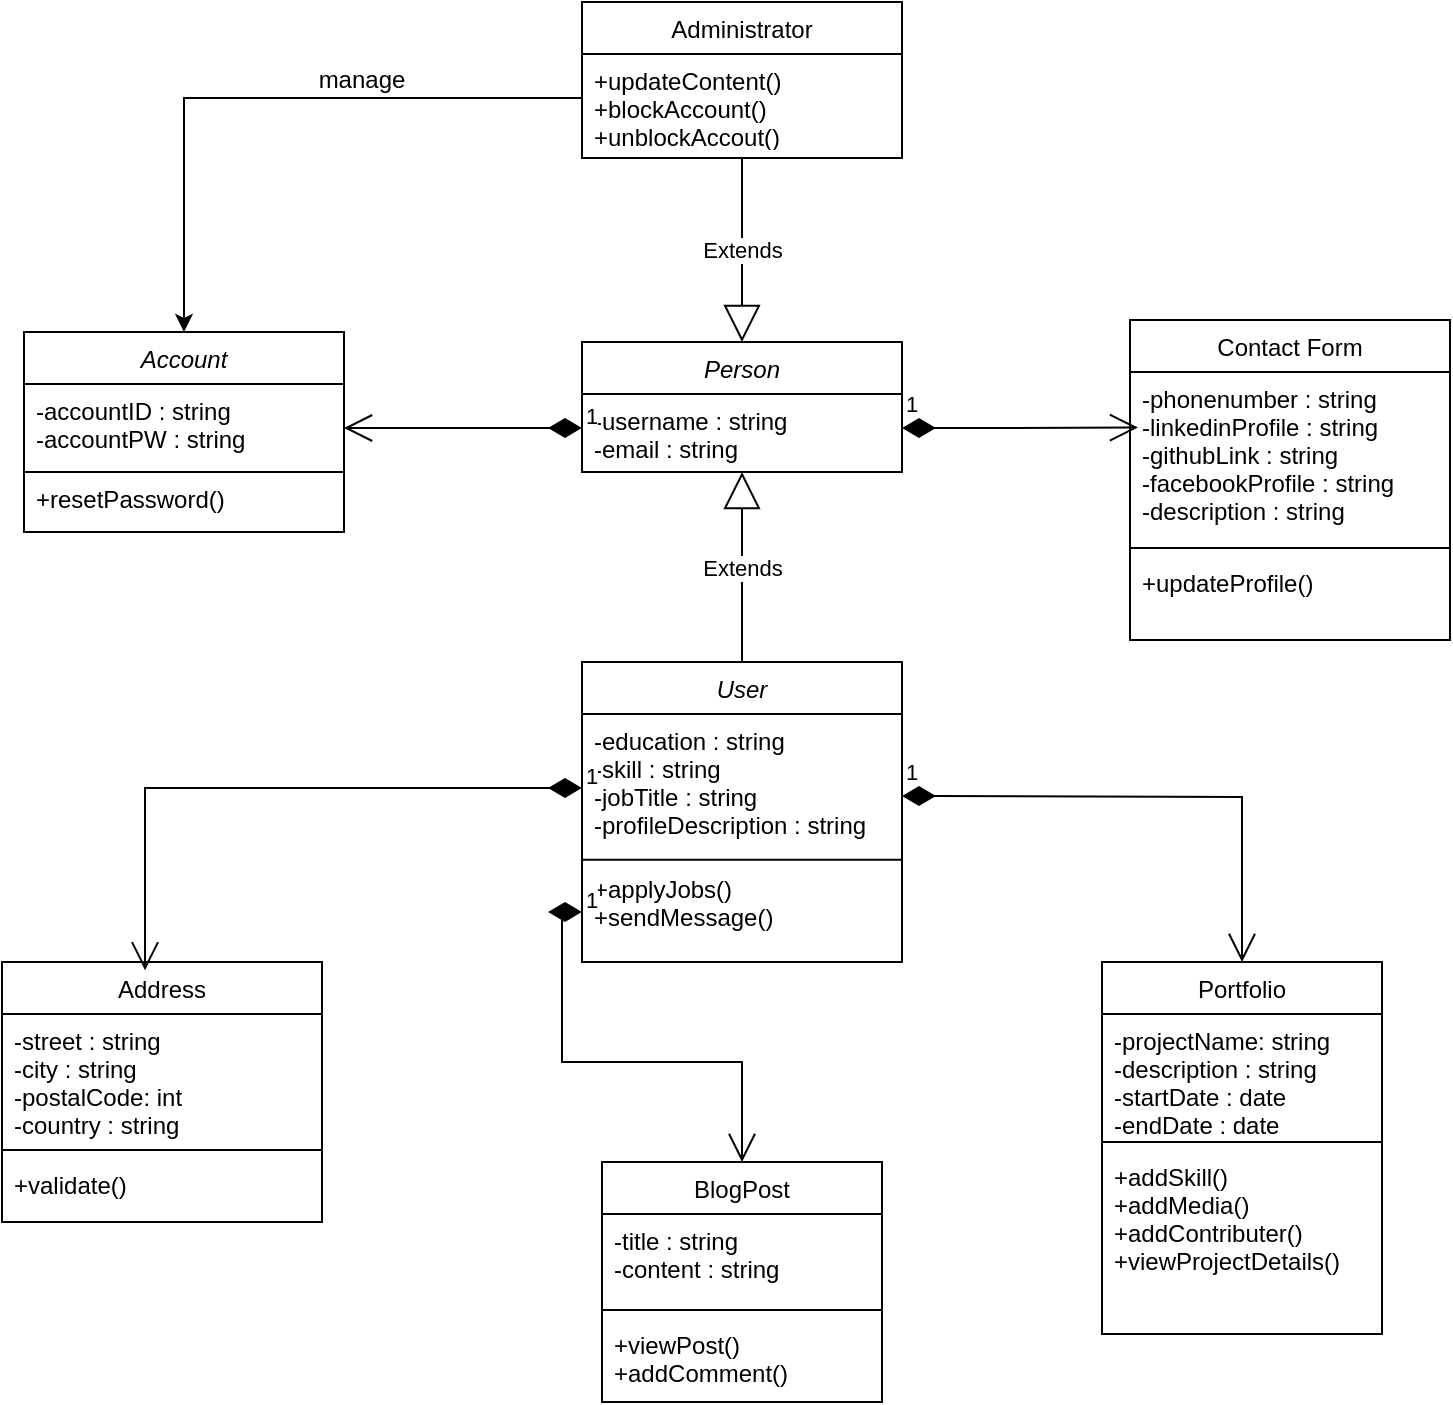 <mxfile version="25.0.1" pages="2">
  <diagram id="C5RBs43oDa-KdzZeNtuy" name="Page-1">
    <mxGraphModel dx="1036" dy="606" grid="0" gridSize="10" guides="1" tooltips="1" connect="1" arrows="1" fold="1" page="0" pageScale="1" pageWidth="827" pageHeight="1169" background="none" math="0" shadow="0">
      <root>
        <mxCell id="WIyWlLk6GJQsqaUBKTNV-0" />
        <mxCell id="WIyWlLk6GJQsqaUBKTNV-1" parent="WIyWlLk6GJQsqaUBKTNV-0" />
        <mxCell id="zkfFHV4jXpPFQw0GAbJ--0" value="User" style="swimlane;fontStyle=2;align=center;verticalAlign=top;childLayout=stackLayout;horizontal=1;startSize=26;horizontalStack=0;resizeParent=1;resizeLast=0;collapsible=1;marginBottom=0;rounded=0;shadow=0;strokeWidth=1;" parent="WIyWlLk6GJQsqaUBKTNV-1" vertex="1">
          <mxGeometry x="460" y="380" width="160" height="150" as="geometry">
            <mxRectangle x="230" y="140" width="160" height="26" as="alternateBounds" />
          </mxGeometry>
        </mxCell>
        <mxCell id="zkfFHV4jXpPFQw0GAbJ--1" value="-education : string&#xa;-skill : string&#xa;-jobTitle : string&#xa;-profileDescription : string" style="text;align=left;verticalAlign=top;spacingLeft=4;spacingRight=4;overflow=hidden;rotatable=0;points=[[0,0.5],[1,0.5]];portConstraint=eastwest;" parent="zkfFHV4jXpPFQw0GAbJ--0" vertex="1">
          <mxGeometry y="26" width="160" height="74" as="geometry" />
        </mxCell>
        <mxCell id="4mq96qLAouRppvZEoQJS-7" value="" style="endArrow=none;html=1;rounded=0;exitX=0;exitY=0.5;exitDx=0;exitDy=0;entryX=1;entryY=0.5;entryDx=0;entryDy=0;" parent="zkfFHV4jXpPFQw0GAbJ--0" edge="1">
          <mxGeometry width="50" height="50" relative="1" as="geometry">
            <mxPoint y="98.82" as="sourcePoint" />
            <mxPoint x="160" y="98.82" as="targetPoint" />
          </mxGeometry>
        </mxCell>
        <mxCell id="SDTT-cwuGJ13j7yiK-H0-23" value="+applyJobs()&#xa;+sendMessage()&#xa;" style="text;align=left;verticalAlign=top;spacingLeft=4;spacingRight=4;overflow=hidden;rotatable=0;points=[[0,0.5],[1,0.5]];portConstraint=eastwest;" parent="zkfFHV4jXpPFQw0GAbJ--0" vertex="1">
          <mxGeometry y="100" width="160" height="50" as="geometry" />
        </mxCell>
        <mxCell id="4mq96qLAouRppvZEoQJS-2" value="Person" style="swimlane;fontStyle=2;align=center;verticalAlign=top;childLayout=stackLayout;horizontal=1;startSize=26;horizontalStack=0;resizeParent=1;resizeLast=0;collapsible=1;marginBottom=0;rounded=0;shadow=0;strokeWidth=1;" parent="WIyWlLk6GJQsqaUBKTNV-1" vertex="1">
          <mxGeometry x="460" y="220" width="160" height="65" as="geometry">
            <mxRectangle x="230" y="140" width="160" height="26" as="alternateBounds" />
          </mxGeometry>
        </mxCell>
        <mxCell id="4mq96qLAouRppvZEoQJS-3" value="-username : string&#xa;-email : string&#xa;" style="text;align=left;verticalAlign=top;spacingLeft=4;spacingRight=4;overflow=hidden;rotatable=0;points=[[0,0.5],[1,0.5]];portConstraint=eastwest;" parent="4mq96qLAouRppvZEoQJS-2" vertex="1">
          <mxGeometry y="26" width="160" height="34" as="geometry" />
        </mxCell>
        <mxCell id="vuwLBKXrKecYCY9wpRp3-0" value="Extends" style="endArrow=block;endSize=16;endFill=0;html=1;rounded=0;exitX=0.5;exitY=0;exitDx=0;exitDy=0;entryX=0.5;entryY=1;entryDx=0;entryDy=0;" parent="WIyWlLk6GJQsqaUBKTNV-1" source="zkfFHV4jXpPFQw0GAbJ--0" target="4mq96qLAouRppvZEoQJS-2" edge="1">
          <mxGeometry width="160" relative="1" as="geometry">
            <mxPoint x="324" y="63" as="sourcePoint" />
            <mxPoint x="541" y="300" as="targetPoint" />
          </mxGeometry>
        </mxCell>
        <mxCell id="vuwLBKXrKecYCY9wpRp3-3" value="Account" style="swimlane;fontStyle=2;align=center;verticalAlign=top;childLayout=stackLayout;horizontal=1;startSize=26;horizontalStack=0;resizeParent=1;resizeLast=0;collapsible=1;marginBottom=0;rounded=0;shadow=0;strokeWidth=1;" parent="WIyWlLk6GJQsqaUBKTNV-1" vertex="1">
          <mxGeometry x="181" y="215" width="160" height="100" as="geometry">
            <mxRectangle x="230" y="140" width="160" height="26" as="alternateBounds" />
          </mxGeometry>
        </mxCell>
        <mxCell id="vuwLBKXrKecYCY9wpRp3-4" value="-accountID : string&#xa;-accountPW : string" style="text;align=left;verticalAlign=top;spacingLeft=4;spacingRight=4;overflow=hidden;rotatable=0;points=[[0,0.5],[1,0.5]];portConstraint=eastwest;" parent="vuwLBKXrKecYCY9wpRp3-3" vertex="1">
          <mxGeometry y="26" width="160" height="44" as="geometry" />
        </mxCell>
        <mxCell id="vuwLBKXrKecYCY9wpRp3-5" value="" style="endArrow=none;html=1;rounded=0;exitX=0;exitY=0.5;exitDx=0;exitDy=0;entryX=1;entryY=0.5;entryDx=0;entryDy=0;" parent="vuwLBKXrKecYCY9wpRp3-3" edge="1">
          <mxGeometry width="50" height="50" relative="1" as="geometry">
            <mxPoint y="70" as="sourcePoint" />
            <mxPoint x="160" y="70" as="targetPoint" />
          </mxGeometry>
        </mxCell>
        <mxCell id="vuwLBKXrKecYCY9wpRp3-6" value="+resetPassword() " style="text;align=left;verticalAlign=top;spacingLeft=4;spacingRight=4;overflow=hidden;rotatable=0;points=[[0,0.5],[1,0.5]];portConstraint=eastwest;" parent="vuwLBKXrKecYCY9wpRp3-3" vertex="1">
          <mxGeometry y="70" width="160" height="30" as="geometry" />
        </mxCell>
        <mxCell id="mRFCnYPHsSznjUlCkwwi-0" value="Administrator" style="swimlane;fontStyle=0;align=center;verticalAlign=top;childLayout=stackLayout;horizontal=1;startSize=26;horizontalStack=0;resizeParent=1;resizeLast=0;collapsible=1;marginBottom=0;rounded=0;shadow=0;strokeWidth=1;" parent="WIyWlLk6GJQsqaUBKTNV-1" vertex="1">
          <mxGeometry x="460" y="50" width="160" height="78" as="geometry">
            <mxRectangle x="550" y="140" width="160" height="26" as="alternateBounds" />
          </mxGeometry>
        </mxCell>
        <mxCell id="mRFCnYPHsSznjUlCkwwi-1" value="+updateContent()&#xa;+blockAccount()&#xa;+unblockAccout()" style="text;align=left;verticalAlign=top;spacingLeft=4;spacingRight=4;overflow=hidden;rotatable=0;points=[[0,0.5],[1,0.5]];portConstraint=eastwest;" parent="mRFCnYPHsSznjUlCkwwi-0" vertex="1">
          <mxGeometry y="26" width="160" height="44" as="geometry" />
        </mxCell>
        <mxCell id="mRFCnYPHsSznjUlCkwwi-4" value="Extends" style="endArrow=block;endSize=16;endFill=0;html=1;rounded=0;exitX=0.5;exitY=1;exitDx=0;exitDy=0;entryX=0.5;entryY=0;entryDx=0;entryDy=0;" parent="WIyWlLk6GJQsqaUBKTNV-1" source="mRFCnYPHsSznjUlCkwwi-0" target="4mq96qLAouRppvZEoQJS-2" edge="1">
          <mxGeometry width="160" relative="1" as="geometry">
            <mxPoint x="550" y="390" as="sourcePoint" />
            <mxPoint x="550" y="295" as="targetPoint" />
          </mxGeometry>
        </mxCell>
        <mxCell id="EbJC_J3uWiAxWD0UKPNf-5" style="edgeStyle=orthogonalEdgeStyle;rounded=0;orthogonalLoop=1;jettySize=auto;html=1;entryX=0.5;entryY=0;entryDx=0;entryDy=0;" parent="WIyWlLk6GJQsqaUBKTNV-1" source="mRFCnYPHsSznjUlCkwwi-1" target="vuwLBKXrKecYCY9wpRp3-3" edge="1">
          <mxGeometry relative="1" as="geometry" />
        </mxCell>
        <mxCell id="EbJC_J3uWiAxWD0UKPNf-6" value="manage" style="text;html=1;align=center;verticalAlign=middle;whiteSpace=wrap;rounded=0;" parent="WIyWlLk6GJQsqaUBKTNV-1" vertex="1">
          <mxGeometry x="320" y="74" width="60" height="30" as="geometry" />
        </mxCell>
        <mxCell id="oPwxv3QK8HQiGkhj7b2T-0" value="Contact Form" style="swimlane;fontStyle=0;align=center;verticalAlign=top;childLayout=stackLayout;horizontal=1;startSize=26;horizontalStack=0;resizeParent=1;resizeLast=0;collapsible=1;marginBottom=0;rounded=0;shadow=0;strokeWidth=1;" parent="WIyWlLk6GJQsqaUBKTNV-1" vertex="1">
          <mxGeometry x="734" y="209" width="160" height="160" as="geometry">
            <mxRectangle x="550" y="140" width="160" height="26" as="alternateBounds" />
          </mxGeometry>
        </mxCell>
        <mxCell id="oPwxv3QK8HQiGkhj7b2T-1" value="-phonenumber : string&#xa;-linkedinProfile : string&#xa;-githubLink : string&#xa;-facebookProfile : string&#xa;-description : string" style="text;align=left;verticalAlign=top;spacingLeft=4;spacingRight=4;overflow=hidden;rotatable=0;points=[[0,0.5],[1,0.5]];portConstraint=eastwest;" parent="oPwxv3QK8HQiGkhj7b2T-0" vertex="1">
          <mxGeometry y="26" width="160" height="84" as="geometry" />
        </mxCell>
        <mxCell id="oPwxv3QK8HQiGkhj7b2T-2" value="" style="line;html=1;strokeWidth=1;align=left;verticalAlign=middle;spacingTop=-1;spacingLeft=3;spacingRight=3;rotatable=0;labelPosition=right;points=[];portConstraint=eastwest;" parent="oPwxv3QK8HQiGkhj7b2T-0" vertex="1">
          <mxGeometry y="110" width="160" height="8" as="geometry" />
        </mxCell>
        <mxCell id="oPwxv3QK8HQiGkhj7b2T-3" value="+updateProfile()" style="text;align=left;verticalAlign=top;spacingLeft=4;spacingRight=4;overflow=hidden;rotatable=0;points=[[0,0.5],[1,0.5]];portConstraint=eastwest;" parent="oPwxv3QK8HQiGkhj7b2T-0" vertex="1">
          <mxGeometry y="118" width="160" height="32" as="geometry" />
        </mxCell>
        <mxCell id="bDZaish6Zr-YPujzSbt8-0" value="Portfolio" style="swimlane;fontStyle=0;align=center;verticalAlign=top;childLayout=stackLayout;horizontal=1;startSize=26;horizontalStack=0;resizeParent=1;resizeLast=0;collapsible=1;marginBottom=0;rounded=0;shadow=0;strokeWidth=1;" parent="WIyWlLk6GJQsqaUBKTNV-1" vertex="1">
          <mxGeometry x="720" y="530" width="140" height="186" as="geometry">
            <mxRectangle x="550" y="140" width="160" height="26" as="alternateBounds" />
          </mxGeometry>
        </mxCell>
        <mxCell id="bDZaish6Zr-YPujzSbt8-1" value="-projectName: string&#xa;-description : string&#xa;-startDate : date&#xa;-endDate : date" style="text;align=left;verticalAlign=top;spacingLeft=4;spacingRight=4;overflow=hidden;rotatable=0;points=[[0,0.5],[1,0.5]];portConstraint=eastwest;" parent="bDZaish6Zr-YPujzSbt8-0" vertex="1">
          <mxGeometry y="26" width="140" height="60" as="geometry" />
        </mxCell>
        <mxCell id="bDZaish6Zr-YPujzSbt8-2" value="" style="line;html=1;strokeWidth=1;align=left;verticalAlign=middle;spacingTop=-1;spacingLeft=3;spacingRight=3;rotatable=0;labelPosition=right;points=[];portConstraint=eastwest;" parent="bDZaish6Zr-YPujzSbt8-0" vertex="1">
          <mxGeometry y="86" width="140" height="8" as="geometry" />
        </mxCell>
        <mxCell id="bDZaish6Zr-YPujzSbt8-3" value="+addSkill()&#xa;+addMedia()&#xa;+addContributer()&#xa;+viewProjectDetails()" style="text;align=left;verticalAlign=top;spacingLeft=4;spacingRight=4;overflow=hidden;rotatable=0;points=[[0,0.5],[1,0.5]];portConstraint=eastwest;" parent="bDZaish6Zr-YPujzSbt8-0" vertex="1">
          <mxGeometry y="94" width="140" height="92" as="geometry" />
        </mxCell>
        <mxCell id="8HjFYXPQI-4cOFF_p40X-0" value="Address" style="swimlane;fontStyle=0;align=center;verticalAlign=top;childLayout=stackLayout;horizontal=1;startSize=26;horizontalStack=0;resizeParent=1;resizeLast=0;collapsible=1;marginBottom=0;rounded=0;shadow=0;strokeWidth=1;" parent="WIyWlLk6GJQsqaUBKTNV-1" vertex="1">
          <mxGeometry x="170" y="530" width="160" height="130" as="geometry">
            <mxRectangle x="550" y="140" width="160" height="26" as="alternateBounds" />
          </mxGeometry>
        </mxCell>
        <mxCell id="8HjFYXPQI-4cOFF_p40X-1" value="-street : string&#xa;-city : string&#xa;-postalCode: int&#xa;-country : string" style="text;align=left;verticalAlign=top;spacingLeft=4;spacingRight=4;overflow=hidden;rotatable=0;points=[[0,0.5],[1,0.5]];portConstraint=eastwest;" parent="8HjFYXPQI-4cOFF_p40X-0" vertex="1">
          <mxGeometry y="26" width="160" height="64" as="geometry" />
        </mxCell>
        <mxCell id="8HjFYXPQI-4cOFF_p40X-2" value="" style="line;html=1;strokeWidth=1;align=left;verticalAlign=middle;spacingTop=-1;spacingLeft=3;spacingRight=3;rotatable=0;labelPosition=right;points=[];portConstraint=eastwest;" parent="8HjFYXPQI-4cOFF_p40X-0" vertex="1">
          <mxGeometry y="90" width="160" height="8" as="geometry" />
        </mxCell>
        <mxCell id="8HjFYXPQI-4cOFF_p40X-3" value="+validate()&#xa;" style="text;align=left;verticalAlign=top;spacingLeft=4;spacingRight=4;overflow=hidden;rotatable=0;points=[[0,0.5],[1,0.5]];portConstraint=eastwest;" parent="8HjFYXPQI-4cOFF_p40X-0" vertex="1">
          <mxGeometry y="98" width="160" height="26" as="geometry" />
        </mxCell>
        <mxCell id="O3OpK0pgmWm1_dBhZ_x5-0" value="BlogPost" style="swimlane;fontStyle=0;align=center;verticalAlign=top;childLayout=stackLayout;horizontal=1;startSize=26;horizontalStack=0;resizeParent=1;resizeLast=0;collapsible=1;marginBottom=0;rounded=0;shadow=0;strokeWidth=1;" parent="WIyWlLk6GJQsqaUBKTNV-1" vertex="1">
          <mxGeometry x="470" y="630" width="140" height="120" as="geometry">
            <mxRectangle x="550" y="140" width="160" height="26" as="alternateBounds" />
          </mxGeometry>
        </mxCell>
        <mxCell id="O3OpK0pgmWm1_dBhZ_x5-1" value="-title : string&#xa;-content : string" style="text;align=left;verticalAlign=top;spacingLeft=4;spacingRight=4;overflow=hidden;rotatable=0;points=[[0,0.5],[1,0.5]];portConstraint=eastwest;" parent="O3OpK0pgmWm1_dBhZ_x5-0" vertex="1">
          <mxGeometry y="26" width="140" height="44" as="geometry" />
        </mxCell>
        <mxCell id="O3OpK0pgmWm1_dBhZ_x5-2" value="" style="line;html=1;strokeWidth=1;align=left;verticalAlign=middle;spacingTop=-1;spacingLeft=3;spacingRight=3;rotatable=0;labelPosition=right;points=[];portConstraint=eastwest;" parent="O3OpK0pgmWm1_dBhZ_x5-0" vertex="1">
          <mxGeometry y="70" width="140" height="8" as="geometry" />
        </mxCell>
        <mxCell id="O3OpK0pgmWm1_dBhZ_x5-3" value="+viewPost()&#xa;+addComment()" style="text;align=left;verticalAlign=top;spacingLeft=4;spacingRight=4;overflow=hidden;rotatable=0;points=[[0,0.5],[1,0.5]];portConstraint=eastwest;" parent="O3OpK0pgmWm1_dBhZ_x5-0" vertex="1">
          <mxGeometry y="78" width="140" height="32" as="geometry" />
        </mxCell>
        <mxCell id="dlH3efEc48Ea_rBQ0oqF-0" value="1" style="endArrow=open;html=1;endSize=12;startArrow=diamondThin;startSize=14;startFill=1;edgeStyle=orthogonalEdgeStyle;align=left;verticalAlign=bottom;rounded=0;exitX=0;exitY=0.5;exitDx=0;exitDy=0;entryX=1;entryY=0.5;entryDx=0;entryDy=0;" edge="1" parent="WIyWlLk6GJQsqaUBKTNV-1" source="4mq96qLAouRppvZEoQJS-3" target="vuwLBKXrKecYCY9wpRp3-4">
          <mxGeometry x="-1" y="3" relative="1" as="geometry">
            <mxPoint x="257" y="346" as="sourcePoint" />
            <mxPoint x="417" y="346" as="targetPoint" />
          </mxGeometry>
        </mxCell>
        <mxCell id="dlH3efEc48Ea_rBQ0oqF-1" value="1" style="endArrow=open;html=1;endSize=12;startArrow=diamondThin;startSize=14;startFill=1;edgeStyle=orthogonalEdgeStyle;align=left;verticalAlign=bottom;rounded=0;exitX=1;exitY=0.5;exitDx=0;exitDy=0;entryX=0.025;entryY=0.331;entryDx=0;entryDy=0;entryPerimeter=0;" edge="1" parent="WIyWlLk6GJQsqaUBKTNV-1" source="4mq96qLAouRppvZEoQJS-3" target="oPwxv3QK8HQiGkhj7b2T-1">
          <mxGeometry x="-1" y="3" relative="1" as="geometry">
            <mxPoint x="444" y="344" as="sourcePoint" />
            <mxPoint x="604" y="344" as="targetPoint" />
          </mxGeometry>
        </mxCell>
        <mxCell id="dlH3efEc48Ea_rBQ0oqF-2" value="1" style="endArrow=open;html=1;endSize=12;startArrow=diamondThin;startSize=14;startFill=1;edgeStyle=orthogonalEdgeStyle;align=left;verticalAlign=bottom;rounded=0;entryX=0.5;entryY=0;entryDx=0;entryDy=0;" edge="1" parent="WIyWlLk6GJQsqaUBKTNV-1" target="bDZaish6Zr-YPujzSbt8-0">
          <mxGeometry x="-1" y="3" relative="1" as="geometry">
            <mxPoint x="620" y="447" as="sourcePoint" />
            <mxPoint x="780" y="447" as="targetPoint" />
          </mxGeometry>
        </mxCell>
        <mxCell id="dlH3efEc48Ea_rBQ0oqF-3" value="1" style="endArrow=open;html=1;endSize=12;startArrow=diamondThin;startSize=14;startFill=1;edgeStyle=orthogonalEdgeStyle;align=left;verticalAlign=bottom;rounded=0;exitX=0;exitY=0.5;exitDx=0;exitDy=0;entryX=0.447;entryY=0.032;entryDx=0;entryDy=0;entryPerimeter=0;" edge="1" parent="WIyWlLk6GJQsqaUBKTNV-1" source="zkfFHV4jXpPFQw0GAbJ--1" target="8HjFYXPQI-4cOFF_p40X-0">
          <mxGeometry x="-1" y="3" relative="1" as="geometry">
            <mxPoint x="136" y="462" as="sourcePoint" />
            <mxPoint x="296" y="462" as="targetPoint" />
          </mxGeometry>
        </mxCell>
        <mxCell id="dlH3efEc48Ea_rBQ0oqF-5" value="1" style="endArrow=open;html=1;endSize=12;startArrow=diamondThin;startSize=14;startFill=1;edgeStyle=orthogonalEdgeStyle;align=left;verticalAlign=bottom;rounded=0;entryX=0.5;entryY=0;entryDx=0;entryDy=0;" edge="1" parent="WIyWlLk6GJQsqaUBKTNV-1" source="SDTT-cwuGJ13j7yiK-H0-23" target="O3OpK0pgmWm1_dBhZ_x5-0">
          <mxGeometry x="-1" y="3" relative="1" as="geometry">
            <mxPoint x="512" y="567" as="sourcePoint" />
            <mxPoint x="672" y="567" as="targetPoint" />
          </mxGeometry>
        </mxCell>
      </root>
    </mxGraphModel>
  </diagram>
  <diagram id="PtwpwlmvamJCHctQB522" name="Page-2">
    <mxGraphModel dx="1036" dy="1775" grid="1" gridSize="10" guides="1" tooltips="1" connect="1" arrows="1" fold="1" page="1" pageScale="1" pageWidth="827" pageHeight="1169" math="0" shadow="0">
      <root>
        <mxCell id="0" />
        <mxCell id="1" parent="0" />
        <mxCell id="mqSr9eXngU_x6HpL3A91-1" value="User" style="swimlane;fontStyle=2;align=center;verticalAlign=top;childLayout=stackLayout;horizontal=1;startSize=26;horizontalStack=0;resizeParent=1;resizeLast=0;collapsible=1;marginBottom=0;rounded=0;shadow=0;strokeWidth=1;" vertex="1" parent="1">
          <mxGeometry x="250" y="145" width="160" height="210" as="geometry">
            <mxRectangle x="230" y="140" width="160" height="26" as="alternateBounds" />
          </mxGeometry>
        </mxCell>
        <mxCell id="mqSr9eXngU_x6HpL3A91-2" value="-username : string&#xa;-email : string&#xa;-password : string&#xa;-loginStatus : string&#xa;-registerDate: date" style="text;align=left;verticalAlign=top;spacingLeft=4;spacingRight=4;overflow=hidden;rotatable=0;points=[[0,0.5],[1,0.5]];portConstraint=eastwest;" vertex="1" parent="mqSr9eXngU_x6HpL3A91-1">
          <mxGeometry y="26" width="160" height="84" as="geometry" />
        </mxCell>
        <mxCell id="mqSr9eXngU_x6HpL3A91-3" value="" style="endArrow=none;html=1;rounded=0;exitX=0;exitY=0.5;exitDx=0;exitDy=0;entryX=1;entryY=0.5;entryDx=0;entryDy=0;" edge="1" parent="mqSr9eXngU_x6HpL3A91-1">
          <mxGeometry width="50" height="50" relative="1" as="geometry">
            <mxPoint y="109.17" as="sourcePoint" />
            <mxPoint x="160" y="109.17" as="targetPoint" />
          </mxGeometry>
        </mxCell>
        <mxCell id="mqSr9eXngU_x6HpL3A91-4" value="+verifyLogin() : bool&#xa;+register()&#xa;+login()&#xa;+logout()&#xa;+updateProfile()&#xa;+verifyLogin()" style="text;align=left;verticalAlign=top;spacingLeft=4;spacingRight=4;overflow=hidden;rotatable=0;points=[[0,0.5],[1,0.5]];portConstraint=eastwest;" vertex="1" parent="mqSr9eXngU_x6HpL3A91-1">
          <mxGeometry y="110" width="160" height="100" as="geometry" />
        </mxCell>
        <mxCell id="mqSr9eXngU_x6HpL3A91-5" value="" style="endArrow=open;shadow=0;strokeWidth=1;rounded=0;curved=0;endFill=1;edgeStyle=elbowEdgeStyle;elbow=vertical;" edge="1" parent="1" source="mqSr9eXngU_x6HpL3A91-1">
          <mxGeometry x="0.5" y="41" relative="1" as="geometry">
            <mxPoint x="380" y="192" as="sourcePoint" />
            <mxPoint x="508" y="225" as="targetPoint" />
            <mxPoint x="-40" y="32" as="offset" />
          </mxGeometry>
        </mxCell>
        <mxCell id="mqSr9eXngU_x6HpL3A91-6" value="0..1" style="resizable=0;align=left;verticalAlign=bottom;labelBackgroundColor=none;fontSize=12;" connectable="0" vertex="1" parent="mqSr9eXngU_x6HpL3A91-5">
          <mxGeometry x="-1" relative="1" as="geometry">
            <mxPoint y="4" as="offset" />
          </mxGeometry>
        </mxCell>
        <mxCell id="mqSr9eXngU_x6HpL3A91-7" value="1" style="resizable=0;align=right;verticalAlign=bottom;labelBackgroundColor=none;fontSize=12;" connectable="0" vertex="1" parent="mqSr9eXngU_x6HpL3A91-5">
          <mxGeometry x="1" relative="1" as="geometry">
            <mxPoint x="-7" y="4" as="offset" />
          </mxGeometry>
        </mxCell>
        <mxCell id="mqSr9eXngU_x6HpL3A91-8" value="lives at" style="text;html=1;resizable=0;points=[];;align=center;verticalAlign=middle;labelBackgroundColor=none;rounded=0;shadow=0;strokeWidth=1;fontSize=12;" vertex="1" connectable="0" parent="mqSr9eXngU_x6HpL3A91-5">
          <mxGeometry x="0.5" y="49" relative="1" as="geometry">
            <mxPoint x="-23" y="40" as="offset" />
          </mxGeometry>
        </mxCell>
        <mxCell id="mqSr9eXngU_x6HpL3A91-9" value="1" style="resizable=0;align=right;verticalAlign=bottom;labelBackgroundColor=none;fontSize=12;" connectable="0" vertex="1" parent="mqSr9eXngU_x6HpL3A91-5">
          <mxGeometry x="1" relative="1" as="geometry">
            <mxPoint x="-318" y="-35" as="offset" />
          </mxGeometry>
        </mxCell>
        <mxCell id="mqSr9eXngU_x6HpL3A91-10" value="Administrator" style="swimlane;fontStyle=0;align=center;verticalAlign=top;childLayout=stackLayout;horizontal=1;startSize=26;horizontalStack=0;resizeParent=1;resizeLast=0;collapsible=1;marginBottom=0;rounded=0;shadow=0;strokeWidth=1;" vertex="1" parent="1">
          <mxGeometry x="250" y="-50" width="160" height="110" as="geometry">
            <mxRectangle x="550" y="140" width="160" height="26" as="alternateBounds" />
          </mxGeometry>
        </mxCell>
        <mxCell id="mqSr9eXngU_x6HpL3A91-11" value="-adminName : string&#xa;-email : string" style="text;align=left;verticalAlign=top;spacingLeft=4;spacingRight=4;overflow=hidden;rotatable=0;points=[[0,0.5],[1,0.5]];portConstraint=eastwest;" vertex="1" parent="mqSr9eXngU_x6HpL3A91-10">
          <mxGeometry y="26" width="160" height="44" as="geometry" />
        </mxCell>
        <mxCell id="mqSr9eXngU_x6HpL3A91-12" value="" style="line;html=1;strokeWidth=1;align=left;verticalAlign=middle;spacingTop=-1;spacingLeft=3;spacingRight=3;rotatable=0;labelPosition=right;points=[];portConstraint=eastwest;" vertex="1" parent="mqSr9eXngU_x6HpL3A91-10">
          <mxGeometry y="70" width="160" height="8" as="geometry" />
        </mxCell>
        <mxCell id="mqSr9eXngU_x6HpL3A91-13" value="+deleteUser()&#xa;" style="text;align=left;verticalAlign=top;spacingLeft=4;spacingRight=4;overflow=hidden;rotatable=0;points=[[0,0.5],[1,0.5]];portConstraint=eastwest;" vertex="1" parent="mqSr9eXngU_x6HpL3A91-10">
          <mxGeometry y="78" width="160" height="32" as="geometry" />
        </mxCell>
        <mxCell id="mqSr9eXngU_x6HpL3A91-14" value="Address" style="swimlane;fontStyle=0;align=center;verticalAlign=top;childLayout=stackLayout;horizontal=1;startSize=26;horizontalStack=0;resizeParent=1;resizeLast=0;collapsible=1;marginBottom=0;rounded=0;shadow=0;strokeWidth=1;" vertex="1" parent="1">
          <mxGeometry x="510" y="160" width="160" height="130" as="geometry">
            <mxRectangle x="550" y="140" width="160" height="26" as="alternateBounds" />
          </mxGeometry>
        </mxCell>
        <mxCell id="mqSr9eXngU_x6HpL3A91-15" value="-street : string&#xa;-city : string&#xa;-postalCode: int&#xa;-country : string" style="text;align=left;verticalAlign=top;spacingLeft=4;spacingRight=4;overflow=hidden;rotatable=0;points=[[0,0.5],[1,0.5]];portConstraint=eastwest;" vertex="1" parent="mqSr9eXngU_x6HpL3A91-14">
          <mxGeometry y="26" width="160" height="64" as="geometry" />
        </mxCell>
        <mxCell id="mqSr9eXngU_x6HpL3A91-16" value="" style="line;html=1;strokeWidth=1;align=left;verticalAlign=middle;spacingTop=-1;spacingLeft=3;spacingRight=3;rotatable=0;labelPosition=right;points=[];portConstraint=eastwest;" vertex="1" parent="mqSr9eXngU_x6HpL3A91-14">
          <mxGeometry y="90" width="160" height="8" as="geometry" />
        </mxCell>
        <mxCell id="mqSr9eXngU_x6HpL3A91-17" value="+validate()&#xa;" style="text;align=left;verticalAlign=top;spacingLeft=4;spacingRight=4;overflow=hidden;rotatable=0;points=[[0,0.5],[1,0.5]];portConstraint=eastwest;" vertex="1" parent="mqSr9eXngU_x6HpL3A91-14">
          <mxGeometry y="98" width="160" height="26" as="geometry" />
        </mxCell>
        <mxCell id="mqSr9eXngU_x6HpL3A91-18" value="Contact Form" style="swimlane;fontStyle=0;align=center;verticalAlign=top;childLayout=stackLayout;horizontal=1;startSize=26;horizontalStack=0;resizeParent=1;resizeLast=0;collapsible=1;marginBottom=0;rounded=0;shadow=0;strokeWidth=1;" vertex="1" parent="1">
          <mxGeometry x="10" y="145" width="160" height="160" as="geometry">
            <mxRectangle x="550" y="140" width="160" height="26" as="alternateBounds" />
          </mxGeometry>
        </mxCell>
        <mxCell id="mqSr9eXngU_x6HpL3A91-19" value="-phonenumber : string&#xa;-linkedinProfile : string&#xa;-githubLink : string&#xa;-facebookProfile : string&#xa;-description : string" style="text;align=left;verticalAlign=top;spacingLeft=4;spacingRight=4;overflow=hidden;rotatable=0;points=[[0,0.5],[1,0.5]];portConstraint=eastwest;" vertex="1" parent="mqSr9eXngU_x6HpL3A91-18">
          <mxGeometry y="26" width="160" height="84" as="geometry" />
        </mxCell>
        <mxCell id="mqSr9eXngU_x6HpL3A91-20" value="" style="line;html=1;strokeWidth=1;align=left;verticalAlign=middle;spacingTop=-1;spacingLeft=3;spacingRight=3;rotatable=0;labelPosition=right;points=[];portConstraint=eastwest;" vertex="1" parent="mqSr9eXngU_x6HpL3A91-18">
          <mxGeometry y="110" width="160" height="8" as="geometry" />
        </mxCell>
        <mxCell id="mqSr9eXngU_x6HpL3A91-21" value="+submitForm()&#xa;+updateProfile()" style="text;align=left;verticalAlign=top;spacingLeft=4;spacingRight=4;overflow=hidden;rotatable=0;points=[[0,0.5],[1,0.5]];portConstraint=eastwest;" vertex="1" parent="mqSr9eXngU_x6HpL3A91-18">
          <mxGeometry y="118" width="160" height="32" as="geometry" />
        </mxCell>
        <mxCell id="mqSr9eXngU_x6HpL3A91-22" value="0..1" style="resizable=0;align=left;verticalAlign=bottom;labelBackgroundColor=none;fontSize=12;" connectable="0" vertex="1" parent="1">
          <mxGeometry x="230" y="190" as="geometry" />
        </mxCell>
        <mxCell id="mqSr9eXngU_x6HpL3A91-23" value="contact" style="text;html=1;resizable=0;points=[];;align=center;verticalAlign=middle;labelBackgroundColor=none;rounded=0;shadow=0;strokeWidth=1;fontSize=12;" vertex="1" connectable="0" parent="1">
          <mxGeometry x="430.003" y="250.0" as="geometry">
            <mxPoint x="-222" y="-52" as="offset" />
          </mxGeometry>
        </mxCell>
        <mxCell id="mqSr9eXngU_x6HpL3A91-24" value="Extends" style="endArrow=block;endSize=16;endFill=0;html=1;rounded=0;exitX=0.465;exitY=1.089;exitDx=0;exitDy=0;exitPerimeter=0;entryX=0.469;entryY=0.02;entryDx=0;entryDy=0;entryPerimeter=0;" edge="1" parent="1" source="mqSr9eXngU_x6HpL3A91-13" target="mqSr9eXngU_x6HpL3A91-1">
          <mxGeometry width="160" relative="1" as="geometry">
            <mxPoint x="380" y="100" as="sourcePoint" />
            <mxPoint x="540" y="100" as="targetPoint" />
          </mxGeometry>
        </mxCell>
        <mxCell id="mqSr9eXngU_x6HpL3A91-25" value="1" style="endArrow=open;html=1;endSize=12;startArrow=diamondThin;startSize=14;startFill=0;edgeStyle=orthogonalEdgeStyle;align=left;verticalAlign=bottom;rounded=0;exitX=1.002;exitY=0.673;exitDx=0;exitDy=0;exitPerimeter=0;" edge="1" parent="1" source="mqSr9eXngU_x6HpL3A91-19">
          <mxGeometry x="-1" y="3" relative="1" as="geometry">
            <mxPoint x="380" y="80" as="sourcePoint" />
            <mxPoint x="250" y="228" as="targetPoint" />
          </mxGeometry>
        </mxCell>
        <mxCell id="mqSr9eXngU_x6HpL3A91-26" value="BlogPost" style="swimlane;fontStyle=0;align=center;verticalAlign=top;childLayout=stackLayout;horizontal=1;startSize=26;horizontalStack=0;resizeParent=1;resizeLast=0;collapsible=1;marginBottom=0;rounded=0;shadow=0;strokeWidth=1;" vertex="1" parent="1">
          <mxGeometry x="530" y="-70" width="140" height="120" as="geometry">
            <mxRectangle x="550" y="140" width="160" height="26" as="alternateBounds" />
          </mxGeometry>
        </mxCell>
        <mxCell id="mqSr9eXngU_x6HpL3A91-27" value="-title : string&#xa;-content : string" style="text;align=left;verticalAlign=top;spacingLeft=4;spacingRight=4;overflow=hidden;rotatable=0;points=[[0,0.5],[1,0.5]];portConstraint=eastwest;" vertex="1" parent="mqSr9eXngU_x6HpL3A91-26">
          <mxGeometry y="26" width="140" height="44" as="geometry" />
        </mxCell>
        <mxCell id="mqSr9eXngU_x6HpL3A91-28" value="" style="line;html=1;strokeWidth=1;align=left;verticalAlign=middle;spacingTop=-1;spacingLeft=3;spacingRight=3;rotatable=0;labelPosition=right;points=[];portConstraint=eastwest;" vertex="1" parent="mqSr9eXngU_x6HpL3A91-26">
          <mxGeometry y="70" width="140" height="8" as="geometry" />
        </mxCell>
        <mxCell id="mqSr9eXngU_x6HpL3A91-29" value="+viewPost()&#xa;+addComment()" style="text;align=left;verticalAlign=top;spacingLeft=4;spacingRight=4;overflow=hidden;rotatable=0;points=[[0,0.5],[1,0.5]];portConstraint=eastwest;" vertex="1" parent="mqSr9eXngU_x6HpL3A91-26">
          <mxGeometry y="78" width="140" height="32" as="geometry" />
        </mxCell>
        <mxCell id="mqSr9eXngU_x6HpL3A91-30" value="Portfolio" style="swimlane;fontStyle=0;align=center;verticalAlign=top;childLayout=stackLayout;horizontal=1;startSize=26;horizontalStack=0;resizeParent=1;resizeLast=0;collapsible=1;marginBottom=0;rounded=0;shadow=0;strokeWidth=1;" vertex="1" parent="1">
          <mxGeometry x="690" y="-70" width="140" height="170" as="geometry">
            <mxRectangle x="550" y="140" width="160" height="26" as="alternateBounds" />
          </mxGeometry>
        </mxCell>
        <mxCell id="mqSr9eXngU_x6HpL3A91-31" value="-projectName: string&#xa;-description : string&#xa;-startDate : date&#xa;-endDate : date" style="text;align=left;verticalAlign=top;spacingLeft=4;spacingRight=4;overflow=hidden;rotatable=0;points=[[0,0.5],[1,0.5]];portConstraint=eastwest;" vertex="1" parent="mqSr9eXngU_x6HpL3A91-30">
          <mxGeometry y="26" width="140" height="44" as="geometry" />
        </mxCell>
        <mxCell id="mqSr9eXngU_x6HpL3A91-32" value="" style="line;html=1;strokeWidth=1;align=left;verticalAlign=middle;spacingTop=-1;spacingLeft=3;spacingRight=3;rotatable=0;labelPosition=right;points=[];portConstraint=eastwest;" vertex="1" parent="mqSr9eXngU_x6HpL3A91-30">
          <mxGeometry y="70" width="140" height="8" as="geometry" />
        </mxCell>
        <mxCell id="mqSr9eXngU_x6HpL3A91-33" value="+addSkill()&#xa;+addMedia()&#xa;+addContributer()&#xa;+viewProjectDetails()" style="text;align=left;verticalAlign=top;spacingLeft=4;spacingRight=4;overflow=hidden;rotatable=0;points=[[0,0.5],[1,0.5]];portConstraint=eastwest;" vertex="1" parent="mqSr9eXngU_x6HpL3A91-30">
          <mxGeometry y="78" width="140" height="92" as="geometry" />
        </mxCell>
      </root>
    </mxGraphModel>
  </diagram>
</mxfile>
